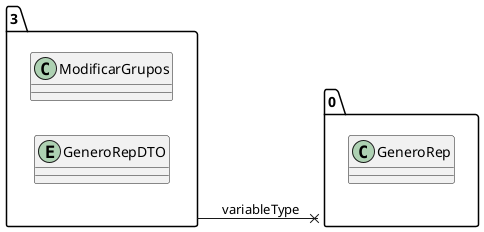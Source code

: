 @startuml 
allow_mixing
left to right direction
package "3"{
class ModificarGrupos
entity GeneroRepDTO

}
package "0"{
class GeneroRep

}
"3" --x "0":variableType
@enduml